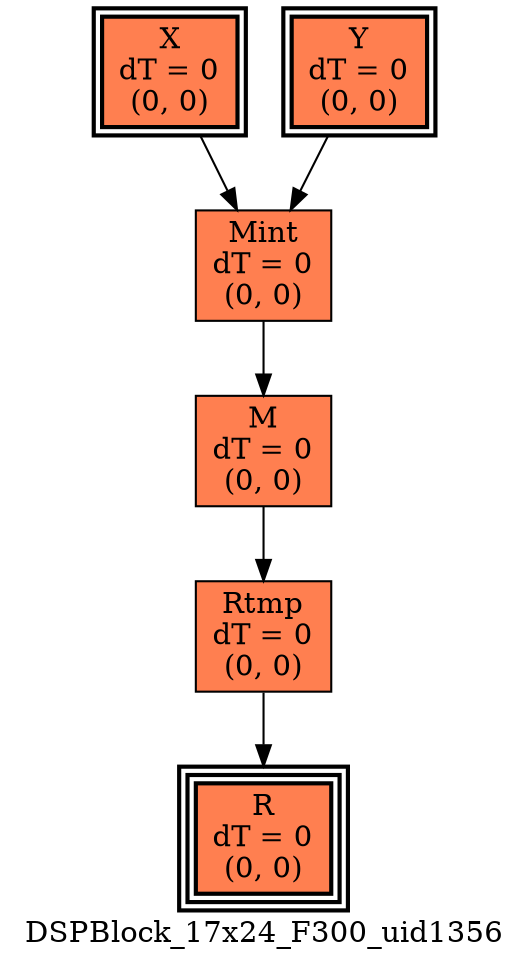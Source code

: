 digraph DSPBlock_17x24_F300_uid1356
{
	//graph drawing options
	label=DSPBlock_17x24_F300_uid1356;
	labelloc=bottom;
	labeljust=right;
	ratio=auto;
	nodesep=0.25;
	ranksep=0.5;

	//input/output signals of operator DSPBlock_17x24_F300_uid1356
	X__DSPBlock_17x24_F300_uid1356 [ label="X\ndT = 0\n(0, 0)", shape=box, color=black, style="bold, filled", fillcolor=coral, peripheries=2 ];
	Y__DSPBlock_17x24_F300_uid1356 [ label="Y\ndT = 0\n(0, 0)", shape=box, color=black, style="bold, filled", fillcolor=coral, peripheries=2 ];
	R__DSPBlock_17x24_F300_uid1356 [ label="R\ndT = 0\n(0, 0)", shape=box, color=black, style="bold, filled", fillcolor=coral, peripheries=3 ];
	{rank=same X__DSPBlock_17x24_F300_uid1356, Y__DSPBlock_17x24_F300_uid1356};
	{rank=same R__DSPBlock_17x24_F300_uid1356};
	//internal signals of operator DSPBlock_17x24_F300_uid1356
	Mint__DSPBlock_17x24_F300_uid1356 [ label="Mint\ndT = 0\n(0, 0)", shape=box, color=black, style=filled, fillcolor=coral, peripheries=1 ];
	M__DSPBlock_17x24_F300_uid1356 [ label="M\ndT = 0\n(0, 0)", shape=box, color=black, style=filled, fillcolor=coral, peripheries=1 ];
	Rtmp__DSPBlock_17x24_F300_uid1356 [ label="Rtmp\ndT = 0\n(0, 0)", shape=box, color=black, style=filled, fillcolor=coral, peripheries=1 ];

	//subcomponents of operator DSPBlock_17x24_F300_uid1356

	//input and internal signal connections of operator DSPBlock_17x24_F300_uid1356
	X__DSPBlock_17x24_F300_uid1356 -> Mint__DSPBlock_17x24_F300_uid1356 [ arrowhead=normal, arrowsize=1.0, arrowtail=normal, color=black, dir=forward  ];
	Y__DSPBlock_17x24_F300_uid1356 -> Mint__DSPBlock_17x24_F300_uid1356 [ arrowhead=normal, arrowsize=1.0, arrowtail=normal, color=black, dir=forward  ];
	Mint__DSPBlock_17x24_F300_uid1356 -> M__DSPBlock_17x24_F300_uid1356 [ arrowhead=normal, arrowsize=1.0, arrowtail=normal, color=black, dir=forward  ];
	M__DSPBlock_17x24_F300_uid1356 -> Rtmp__DSPBlock_17x24_F300_uid1356 [ arrowhead=normal, arrowsize=1.0, arrowtail=normal, color=black, dir=forward  ];
	Rtmp__DSPBlock_17x24_F300_uid1356 -> R__DSPBlock_17x24_F300_uid1356 [ arrowhead=normal, arrowsize=1.0, arrowtail=normal, color=black, dir=forward  ];
}

